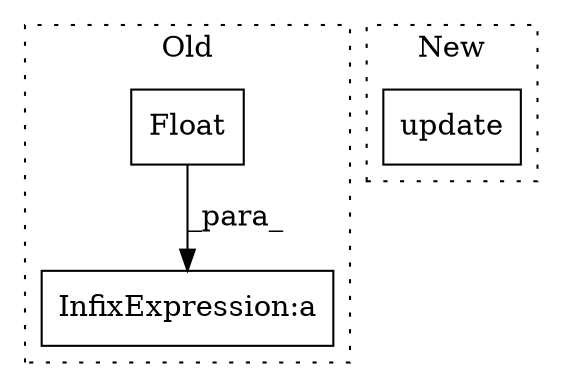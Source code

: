digraph G {
subgraph cluster0 {
1 [label="Float" a="32" s="2185,2200" l="6,1" shape="box"];
3 [label="InfixExpression:a" a="27" s="2182" l="3" shape="box"];
label = "Old";
style="dotted";
}
subgraph cluster1 {
2 [label="update" a="32" s="1925,1942" l="7,1" shape="box"];
label = "New";
style="dotted";
}
1 -> 3 [label="_para_"];
}